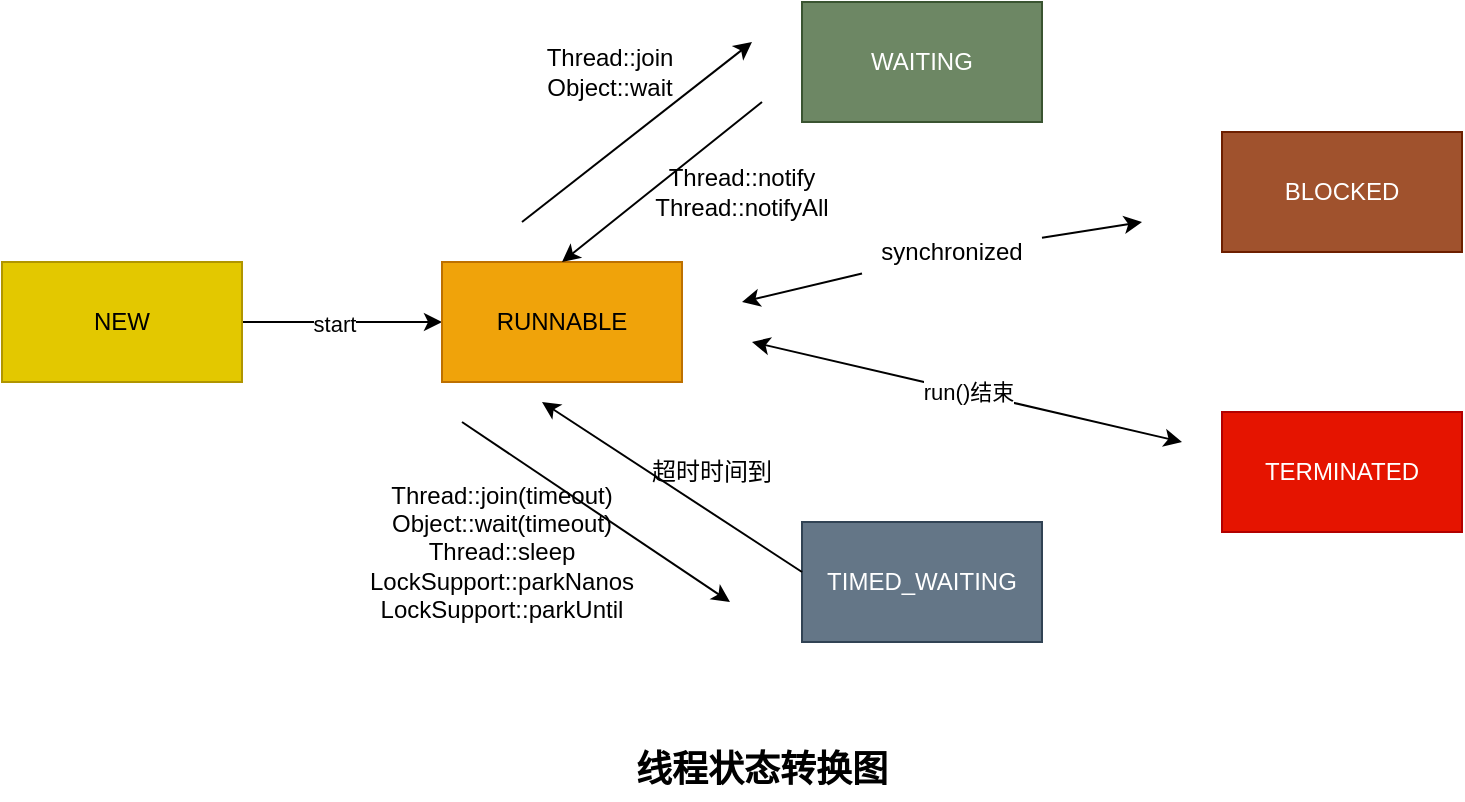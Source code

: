 <mxfile version="20.5.3" type="github">
  <diagram id="acRBwgXRRX5TMtxG9aIq" name="第 1 页">
    <mxGraphModel dx="881" dy="548" grid="1" gridSize="10" guides="1" tooltips="1" connect="1" arrows="1" fold="1" page="1" pageScale="1" pageWidth="583" pageHeight="827" math="0" shadow="0">
      <root>
        <mxCell id="0" />
        <mxCell id="1" parent="0" />
        <mxCell id="j6j1oR0tXh09qe36JYkn-3" style="edgeStyle=orthogonalEdgeStyle;rounded=0;orthogonalLoop=1;jettySize=auto;html=1;entryX=0;entryY=0.5;entryDx=0;entryDy=0;strokeColor=none;" edge="1" parent="1" source="j6j1oR0tXh09qe36JYkn-1" target="j6j1oR0tXh09qe36JYkn-2">
          <mxGeometry relative="1" as="geometry" />
        </mxCell>
        <mxCell id="j6j1oR0tXh09qe36JYkn-4" style="edgeStyle=orthogonalEdgeStyle;rounded=1;orthogonalLoop=1;jettySize=auto;html=1;entryX=0;entryY=0.5;entryDx=0;entryDy=0;" edge="1" parent="1" source="j6j1oR0tXh09qe36JYkn-1" target="j6j1oR0tXh09qe36JYkn-2">
          <mxGeometry relative="1" as="geometry" />
        </mxCell>
        <mxCell id="j6j1oR0tXh09qe36JYkn-5" value="start" style="edgeLabel;html=1;align=center;verticalAlign=middle;resizable=0;points=[];" vertex="1" connectable="0" parent="j6j1oR0tXh09qe36JYkn-4">
          <mxGeometry x="-0.082" y="-1" relative="1" as="geometry">
            <mxPoint as="offset" />
          </mxGeometry>
        </mxCell>
        <mxCell id="j6j1oR0tXh09qe36JYkn-1" value="NEW" style="rounded=0;whiteSpace=wrap;html=1;fillColor=#e3c800;fontColor=#000000;strokeColor=#B09500;" vertex="1" parent="1">
          <mxGeometry x="110" y="160" width="120" height="60" as="geometry" />
        </mxCell>
        <mxCell id="j6j1oR0tXh09qe36JYkn-2" value="RUNNABLE" style="whiteSpace=wrap;html=1;rounded=0;fillColor=#f0a30a;fontColor=#000000;strokeColor=#BD7000;" vertex="1" parent="1">
          <mxGeometry x="330" y="160" width="120" height="60" as="geometry" />
        </mxCell>
        <mxCell id="j6j1oR0tXh09qe36JYkn-6" value="TIMED_WAITING" style="whiteSpace=wrap;html=1;rounded=0;fillColor=#647687;fontColor=#ffffff;strokeColor=#314354;" vertex="1" parent="1">
          <mxGeometry x="510" y="290" width="120" height="60" as="geometry" />
        </mxCell>
        <mxCell id="j6j1oR0tXh09qe36JYkn-8" value="WAITING" style="whiteSpace=wrap;html=1;rounded=0;fillColor=#6d8764;fontColor=#ffffff;strokeColor=#3A5431;" vertex="1" parent="1">
          <mxGeometry x="510" y="30" width="120" height="60" as="geometry" />
        </mxCell>
        <mxCell id="j6j1oR0tXh09qe36JYkn-12" value="" style="endArrow=classic;html=1;rounded=1;" edge="1" parent="1">
          <mxGeometry width="50" height="50" relative="1" as="geometry">
            <mxPoint x="370" y="140" as="sourcePoint" />
            <mxPoint x="485" y="50" as="targetPoint" />
          </mxGeometry>
        </mxCell>
        <mxCell id="j6j1oR0tXh09qe36JYkn-13" value="Thread::join&lt;br&gt;Object::wait" style="text;html=1;strokeColor=none;fillColor=none;align=center;verticalAlign=middle;whiteSpace=wrap;rounded=0;" vertex="1" parent="1">
          <mxGeometry x="384" y="50" width="60" height="30" as="geometry" />
        </mxCell>
        <mxCell id="j6j1oR0tXh09qe36JYkn-14" value="" style="endArrow=classic;html=1;rounded=1;entryX=0.5;entryY=0;entryDx=0;entryDy=0;" edge="1" parent="1" target="j6j1oR0tXh09qe36JYkn-2">
          <mxGeometry width="50" height="50" relative="1" as="geometry">
            <mxPoint x="490" y="80" as="sourcePoint" />
            <mxPoint x="420" y="140" as="targetPoint" />
          </mxGeometry>
        </mxCell>
        <mxCell id="j6j1oR0tXh09qe36JYkn-15" value="Thread::notify&lt;br&gt;Thread::notifyAll" style="text;html=1;strokeColor=none;fillColor=none;align=center;verticalAlign=middle;whiteSpace=wrap;rounded=0;" vertex="1" parent="1">
          <mxGeometry x="450" y="110" width="60" height="30" as="geometry" />
        </mxCell>
        <mxCell id="j6j1oR0tXh09qe36JYkn-16" value="" style="endArrow=classic;html=1;rounded=1;" edge="1" parent="1">
          <mxGeometry width="50" height="50" relative="1" as="geometry">
            <mxPoint x="510" y="315" as="sourcePoint" />
            <mxPoint x="380" y="230" as="targetPoint" />
          </mxGeometry>
        </mxCell>
        <mxCell id="j6j1oR0tXh09qe36JYkn-17" value="Thread::join(timeout)&lt;br&gt;Object::wait(timeout)&lt;br&gt;Thread::sleep&lt;br&gt;LockSupport::parkNanos&lt;br&gt;LockSupport::parkUntil" style="text;html=1;strokeColor=none;fillColor=none;align=center;verticalAlign=middle;whiteSpace=wrap;rounded=0;" vertex="1" parent="1">
          <mxGeometry x="330" y="290" width="60" height="30" as="geometry" />
        </mxCell>
        <mxCell id="j6j1oR0tXh09qe36JYkn-18" value="" style="endArrow=classic;html=1;rounded=1;entryX=0.5;entryY=0;entryDx=0;entryDy=0;" edge="1" parent="1">
          <mxGeometry width="50" height="50" relative="1" as="geometry">
            <mxPoint x="340" y="240" as="sourcePoint" />
            <mxPoint x="474" y="330" as="targetPoint" />
          </mxGeometry>
        </mxCell>
        <mxCell id="j6j1oR0tXh09qe36JYkn-19" value="超时时间到" style="text;html=1;strokeColor=none;fillColor=none;align=center;verticalAlign=middle;whiteSpace=wrap;rounded=0;" vertex="1" parent="1">
          <mxGeometry x="420" y="250" width="90" height="30" as="geometry" />
        </mxCell>
        <mxCell id="j6j1oR0tXh09qe36JYkn-21" value="" style="endArrow=classic;startArrow=none;html=1;rounded=1;" edge="1" parent="1" source="j6j1oR0tXh09qe36JYkn-23">
          <mxGeometry width="50" height="50" relative="1" as="geometry">
            <mxPoint x="480" y="180" as="sourcePoint" />
            <mxPoint x="680" y="140" as="targetPoint" />
          </mxGeometry>
        </mxCell>
        <mxCell id="j6j1oR0tXh09qe36JYkn-22" value="BLOCKED" style="rounded=0;whiteSpace=wrap;html=1;fillColor=#a0522d;fontColor=#ffffff;strokeColor=#6D1F00;" vertex="1" parent="1">
          <mxGeometry x="720" y="95" width="120" height="60" as="geometry" />
        </mxCell>
        <mxCell id="j6j1oR0tXh09qe36JYkn-23" value="synchronized" style="text;html=1;strokeColor=none;fillColor=none;align=center;verticalAlign=middle;whiteSpace=wrap;rounded=0;" vertex="1" parent="1">
          <mxGeometry x="540" y="140" width="90" height="30" as="geometry" />
        </mxCell>
        <mxCell id="j6j1oR0tXh09qe36JYkn-24" value="" style="endArrow=none;startArrow=classic;html=1;rounded=1;" edge="1" parent="1" target="j6j1oR0tXh09qe36JYkn-23">
          <mxGeometry width="50" height="50" relative="1" as="geometry">
            <mxPoint x="480" y="180" as="sourcePoint" />
            <mxPoint x="680" y="140" as="targetPoint" />
          </mxGeometry>
        </mxCell>
        <mxCell id="j6j1oR0tXh09qe36JYkn-25" value="run()结束" style="endArrow=classic;startArrow=classic;html=1;rounded=1;" edge="1" parent="1">
          <mxGeometry width="50" height="50" relative="1" as="geometry">
            <mxPoint x="485" y="200" as="sourcePoint" />
            <mxPoint x="700" y="250" as="targetPoint" />
          </mxGeometry>
        </mxCell>
        <mxCell id="j6j1oR0tXh09qe36JYkn-26" value="TERMINATED" style="rounded=0;whiteSpace=wrap;html=1;fillColor=#e51400;fontColor=#ffffff;strokeColor=#B20000;" vertex="1" parent="1">
          <mxGeometry x="720" y="235" width="120" height="60" as="geometry" />
        </mxCell>
        <mxCell id="j6j1oR0tXh09qe36JYkn-27" value="&lt;b&gt;&lt;font style=&quot;font-size: 18px;&quot;&gt;线程状态转换图&lt;/font&gt;&lt;/b&gt;" style="text;html=1;strokeColor=none;fillColor=none;align=center;verticalAlign=middle;whiteSpace=wrap;rounded=0;" vertex="1" parent="1">
          <mxGeometry x="400" y="399" width="180" height="30" as="geometry" />
        </mxCell>
      </root>
    </mxGraphModel>
  </diagram>
</mxfile>
